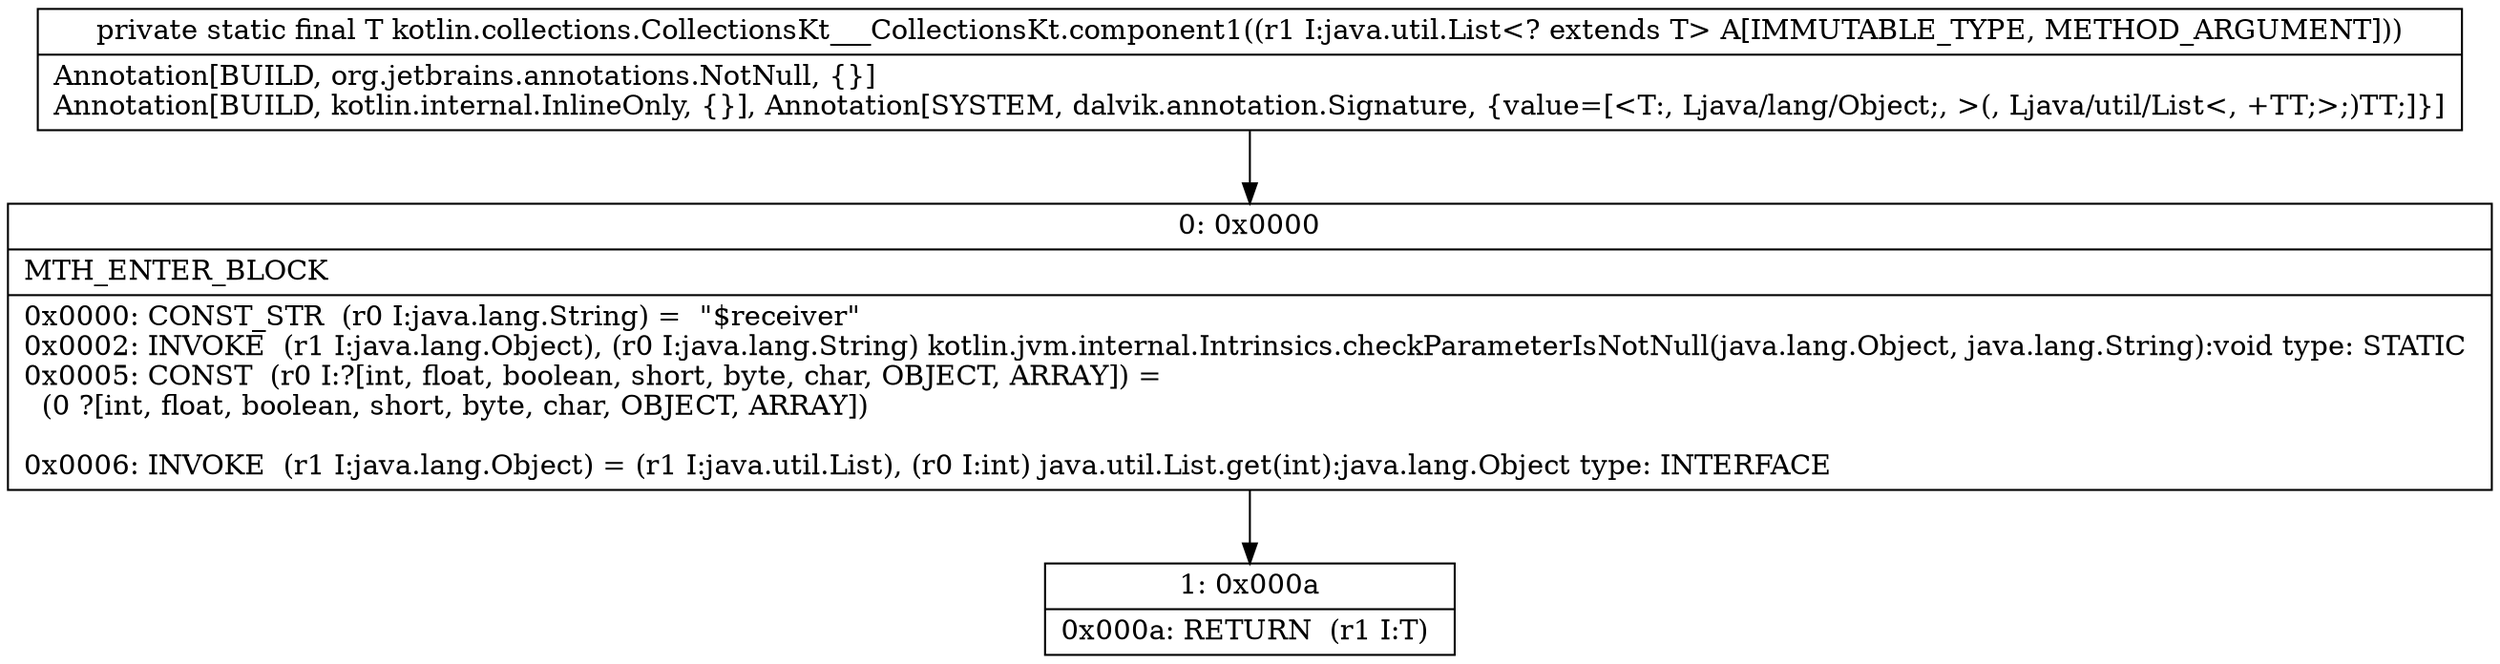 digraph "CFG forkotlin.collections.CollectionsKt___CollectionsKt.component1(Ljava\/util\/List;)Ljava\/lang\/Object;" {
Node_0 [shape=record,label="{0\:\ 0x0000|MTH_ENTER_BLOCK\l|0x0000: CONST_STR  (r0 I:java.lang.String) =  \"$receiver\" \l0x0002: INVOKE  (r1 I:java.lang.Object), (r0 I:java.lang.String) kotlin.jvm.internal.Intrinsics.checkParameterIsNotNull(java.lang.Object, java.lang.String):void type: STATIC \l0x0005: CONST  (r0 I:?[int, float, boolean, short, byte, char, OBJECT, ARRAY]) = \l  (0 ?[int, float, boolean, short, byte, char, OBJECT, ARRAY])\l \l0x0006: INVOKE  (r1 I:java.lang.Object) = (r1 I:java.util.List), (r0 I:int) java.util.List.get(int):java.lang.Object type: INTERFACE \l}"];
Node_1 [shape=record,label="{1\:\ 0x000a|0x000a: RETURN  (r1 I:T) \l}"];
MethodNode[shape=record,label="{private static final T kotlin.collections.CollectionsKt___CollectionsKt.component1((r1 I:java.util.List\<? extends T\> A[IMMUTABLE_TYPE, METHOD_ARGUMENT]))  | Annotation[BUILD, org.jetbrains.annotations.NotNull, \{\}]\lAnnotation[BUILD, kotlin.internal.InlineOnly, \{\}], Annotation[SYSTEM, dalvik.annotation.Signature, \{value=[\<T:, Ljava\/lang\/Object;, \>(, Ljava\/util\/List\<, +TT;\>;)TT;]\}]\l}"];
MethodNode -> Node_0;
Node_0 -> Node_1;
}

